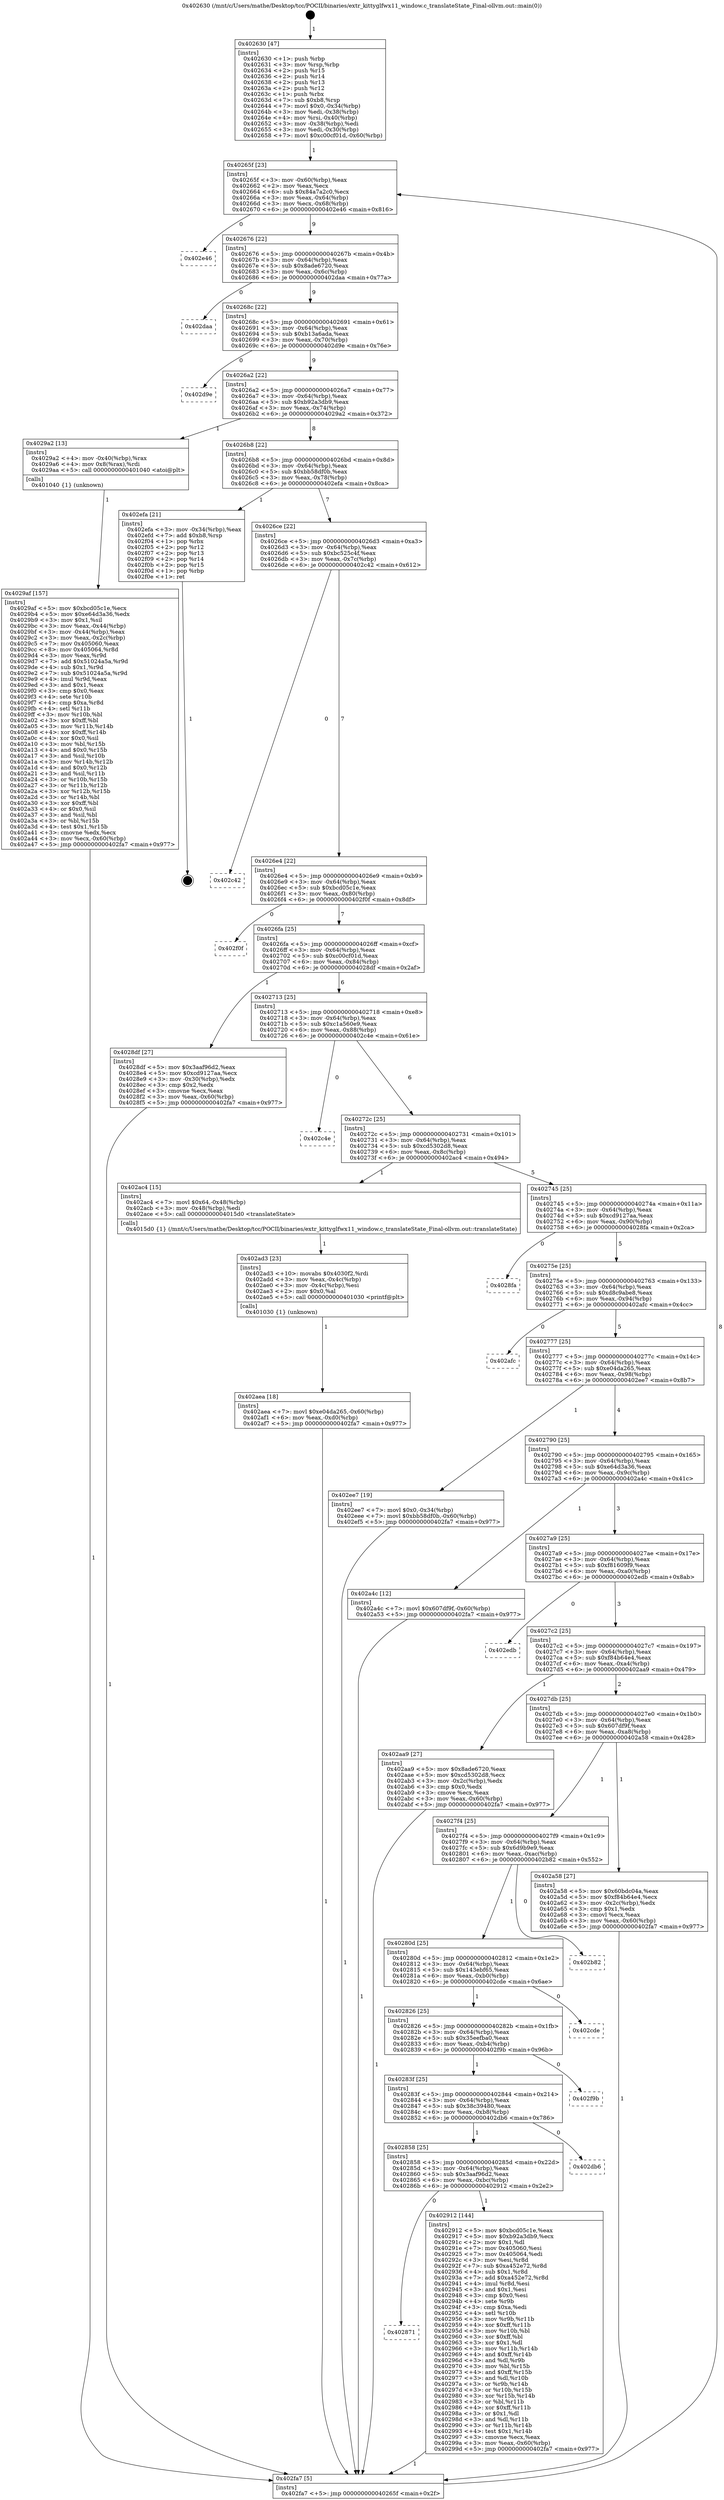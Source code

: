 digraph "0x402630" {
  label = "0x402630 (/mnt/c/Users/mathe/Desktop/tcc/POCII/binaries/extr_kittyglfwx11_window.c_translateState_Final-ollvm.out::main(0))"
  labelloc = "t"
  node[shape=record]

  Entry [label="",width=0.3,height=0.3,shape=circle,fillcolor=black,style=filled]
  "0x40265f" [label="{
     0x40265f [23]\l
     | [instrs]\l
     &nbsp;&nbsp;0x40265f \<+3\>: mov -0x60(%rbp),%eax\l
     &nbsp;&nbsp;0x402662 \<+2\>: mov %eax,%ecx\l
     &nbsp;&nbsp;0x402664 \<+6\>: sub $0x84a7a2c0,%ecx\l
     &nbsp;&nbsp;0x40266a \<+3\>: mov %eax,-0x64(%rbp)\l
     &nbsp;&nbsp;0x40266d \<+3\>: mov %ecx,-0x68(%rbp)\l
     &nbsp;&nbsp;0x402670 \<+6\>: je 0000000000402e46 \<main+0x816\>\l
  }"]
  "0x402e46" [label="{
     0x402e46\l
  }", style=dashed]
  "0x402676" [label="{
     0x402676 [22]\l
     | [instrs]\l
     &nbsp;&nbsp;0x402676 \<+5\>: jmp 000000000040267b \<main+0x4b\>\l
     &nbsp;&nbsp;0x40267b \<+3\>: mov -0x64(%rbp),%eax\l
     &nbsp;&nbsp;0x40267e \<+5\>: sub $0x8ade6720,%eax\l
     &nbsp;&nbsp;0x402683 \<+3\>: mov %eax,-0x6c(%rbp)\l
     &nbsp;&nbsp;0x402686 \<+6\>: je 0000000000402daa \<main+0x77a\>\l
  }"]
  Exit [label="",width=0.3,height=0.3,shape=circle,fillcolor=black,style=filled,peripheries=2]
  "0x402daa" [label="{
     0x402daa\l
  }", style=dashed]
  "0x40268c" [label="{
     0x40268c [22]\l
     | [instrs]\l
     &nbsp;&nbsp;0x40268c \<+5\>: jmp 0000000000402691 \<main+0x61\>\l
     &nbsp;&nbsp;0x402691 \<+3\>: mov -0x64(%rbp),%eax\l
     &nbsp;&nbsp;0x402694 \<+5\>: sub $0xb13a6ada,%eax\l
     &nbsp;&nbsp;0x402699 \<+3\>: mov %eax,-0x70(%rbp)\l
     &nbsp;&nbsp;0x40269c \<+6\>: je 0000000000402d9e \<main+0x76e\>\l
  }"]
  "0x402aea" [label="{
     0x402aea [18]\l
     | [instrs]\l
     &nbsp;&nbsp;0x402aea \<+7\>: movl $0xe04da265,-0x60(%rbp)\l
     &nbsp;&nbsp;0x402af1 \<+6\>: mov %eax,-0xd0(%rbp)\l
     &nbsp;&nbsp;0x402af7 \<+5\>: jmp 0000000000402fa7 \<main+0x977\>\l
  }"]
  "0x402d9e" [label="{
     0x402d9e\l
  }", style=dashed]
  "0x4026a2" [label="{
     0x4026a2 [22]\l
     | [instrs]\l
     &nbsp;&nbsp;0x4026a2 \<+5\>: jmp 00000000004026a7 \<main+0x77\>\l
     &nbsp;&nbsp;0x4026a7 \<+3\>: mov -0x64(%rbp),%eax\l
     &nbsp;&nbsp;0x4026aa \<+5\>: sub $0xb92a3db9,%eax\l
     &nbsp;&nbsp;0x4026af \<+3\>: mov %eax,-0x74(%rbp)\l
     &nbsp;&nbsp;0x4026b2 \<+6\>: je 00000000004029a2 \<main+0x372\>\l
  }"]
  "0x402ad3" [label="{
     0x402ad3 [23]\l
     | [instrs]\l
     &nbsp;&nbsp;0x402ad3 \<+10\>: movabs $0x4030f2,%rdi\l
     &nbsp;&nbsp;0x402add \<+3\>: mov %eax,-0x4c(%rbp)\l
     &nbsp;&nbsp;0x402ae0 \<+3\>: mov -0x4c(%rbp),%esi\l
     &nbsp;&nbsp;0x402ae3 \<+2\>: mov $0x0,%al\l
     &nbsp;&nbsp;0x402ae5 \<+5\>: call 0000000000401030 \<printf@plt\>\l
     | [calls]\l
     &nbsp;&nbsp;0x401030 \{1\} (unknown)\l
  }"]
  "0x4029a2" [label="{
     0x4029a2 [13]\l
     | [instrs]\l
     &nbsp;&nbsp;0x4029a2 \<+4\>: mov -0x40(%rbp),%rax\l
     &nbsp;&nbsp;0x4029a6 \<+4\>: mov 0x8(%rax),%rdi\l
     &nbsp;&nbsp;0x4029aa \<+5\>: call 0000000000401040 \<atoi@plt\>\l
     | [calls]\l
     &nbsp;&nbsp;0x401040 \{1\} (unknown)\l
  }"]
  "0x4026b8" [label="{
     0x4026b8 [22]\l
     | [instrs]\l
     &nbsp;&nbsp;0x4026b8 \<+5\>: jmp 00000000004026bd \<main+0x8d\>\l
     &nbsp;&nbsp;0x4026bd \<+3\>: mov -0x64(%rbp),%eax\l
     &nbsp;&nbsp;0x4026c0 \<+5\>: sub $0xbb58df0b,%eax\l
     &nbsp;&nbsp;0x4026c5 \<+3\>: mov %eax,-0x78(%rbp)\l
     &nbsp;&nbsp;0x4026c8 \<+6\>: je 0000000000402efa \<main+0x8ca\>\l
  }"]
  "0x4029af" [label="{
     0x4029af [157]\l
     | [instrs]\l
     &nbsp;&nbsp;0x4029af \<+5\>: mov $0xbcd05c1e,%ecx\l
     &nbsp;&nbsp;0x4029b4 \<+5\>: mov $0xe64d3a36,%edx\l
     &nbsp;&nbsp;0x4029b9 \<+3\>: mov $0x1,%sil\l
     &nbsp;&nbsp;0x4029bc \<+3\>: mov %eax,-0x44(%rbp)\l
     &nbsp;&nbsp;0x4029bf \<+3\>: mov -0x44(%rbp),%eax\l
     &nbsp;&nbsp;0x4029c2 \<+3\>: mov %eax,-0x2c(%rbp)\l
     &nbsp;&nbsp;0x4029c5 \<+7\>: mov 0x405060,%eax\l
     &nbsp;&nbsp;0x4029cc \<+8\>: mov 0x405064,%r8d\l
     &nbsp;&nbsp;0x4029d4 \<+3\>: mov %eax,%r9d\l
     &nbsp;&nbsp;0x4029d7 \<+7\>: add $0x51024a5a,%r9d\l
     &nbsp;&nbsp;0x4029de \<+4\>: sub $0x1,%r9d\l
     &nbsp;&nbsp;0x4029e2 \<+7\>: sub $0x51024a5a,%r9d\l
     &nbsp;&nbsp;0x4029e9 \<+4\>: imul %r9d,%eax\l
     &nbsp;&nbsp;0x4029ed \<+3\>: and $0x1,%eax\l
     &nbsp;&nbsp;0x4029f0 \<+3\>: cmp $0x0,%eax\l
     &nbsp;&nbsp;0x4029f3 \<+4\>: sete %r10b\l
     &nbsp;&nbsp;0x4029f7 \<+4\>: cmp $0xa,%r8d\l
     &nbsp;&nbsp;0x4029fb \<+4\>: setl %r11b\l
     &nbsp;&nbsp;0x4029ff \<+3\>: mov %r10b,%bl\l
     &nbsp;&nbsp;0x402a02 \<+3\>: xor $0xff,%bl\l
     &nbsp;&nbsp;0x402a05 \<+3\>: mov %r11b,%r14b\l
     &nbsp;&nbsp;0x402a08 \<+4\>: xor $0xff,%r14b\l
     &nbsp;&nbsp;0x402a0c \<+4\>: xor $0x0,%sil\l
     &nbsp;&nbsp;0x402a10 \<+3\>: mov %bl,%r15b\l
     &nbsp;&nbsp;0x402a13 \<+4\>: and $0x0,%r15b\l
     &nbsp;&nbsp;0x402a17 \<+3\>: and %sil,%r10b\l
     &nbsp;&nbsp;0x402a1a \<+3\>: mov %r14b,%r12b\l
     &nbsp;&nbsp;0x402a1d \<+4\>: and $0x0,%r12b\l
     &nbsp;&nbsp;0x402a21 \<+3\>: and %sil,%r11b\l
     &nbsp;&nbsp;0x402a24 \<+3\>: or %r10b,%r15b\l
     &nbsp;&nbsp;0x402a27 \<+3\>: or %r11b,%r12b\l
     &nbsp;&nbsp;0x402a2a \<+3\>: xor %r12b,%r15b\l
     &nbsp;&nbsp;0x402a2d \<+3\>: or %r14b,%bl\l
     &nbsp;&nbsp;0x402a30 \<+3\>: xor $0xff,%bl\l
     &nbsp;&nbsp;0x402a33 \<+4\>: or $0x0,%sil\l
     &nbsp;&nbsp;0x402a37 \<+3\>: and %sil,%bl\l
     &nbsp;&nbsp;0x402a3a \<+3\>: or %bl,%r15b\l
     &nbsp;&nbsp;0x402a3d \<+4\>: test $0x1,%r15b\l
     &nbsp;&nbsp;0x402a41 \<+3\>: cmovne %edx,%ecx\l
     &nbsp;&nbsp;0x402a44 \<+3\>: mov %ecx,-0x60(%rbp)\l
     &nbsp;&nbsp;0x402a47 \<+5\>: jmp 0000000000402fa7 \<main+0x977\>\l
  }"]
  "0x402efa" [label="{
     0x402efa [21]\l
     | [instrs]\l
     &nbsp;&nbsp;0x402efa \<+3\>: mov -0x34(%rbp),%eax\l
     &nbsp;&nbsp;0x402efd \<+7\>: add $0xb8,%rsp\l
     &nbsp;&nbsp;0x402f04 \<+1\>: pop %rbx\l
     &nbsp;&nbsp;0x402f05 \<+2\>: pop %r12\l
     &nbsp;&nbsp;0x402f07 \<+2\>: pop %r13\l
     &nbsp;&nbsp;0x402f09 \<+2\>: pop %r14\l
     &nbsp;&nbsp;0x402f0b \<+2\>: pop %r15\l
     &nbsp;&nbsp;0x402f0d \<+1\>: pop %rbp\l
     &nbsp;&nbsp;0x402f0e \<+1\>: ret\l
  }"]
  "0x4026ce" [label="{
     0x4026ce [22]\l
     | [instrs]\l
     &nbsp;&nbsp;0x4026ce \<+5\>: jmp 00000000004026d3 \<main+0xa3\>\l
     &nbsp;&nbsp;0x4026d3 \<+3\>: mov -0x64(%rbp),%eax\l
     &nbsp;&nbsp;0x4026d6 \<+5\>: sub $0xbc525c4f,%eax\l
     &nbsp;&nbsp;0x4026db \<+3\>: mov %eax,-0x7c(%rbp)\l
     &nbsp;&nbsp;0x4026de \<+6\>: je 0000000000402c42 \<main+0x612\>\l
  }"]
  "0x402871" [label="{
     0x402871\l
  }", style=dashed]
  "0x402c42" [label="{
     0x402c42\l
  }", style=dashed]
  "0x4026e4" [label="{
     0x4026e4 [22]\l
     | [instrs]\l
     &nbsp;&nbsp;0x4026e4 \<+5\>: jmp 00000000004026e9 \<main+0xb9\>\l
     &nbsp;&nbsp;0x4026e9 \<+3\>: mov -0x64(%rbp),%eax\l
     &nbsp;&nbsp;0x4026ec \<+5\>: sub $0xbcd05c1e,%eax\l
     &nbsp;&nbsp;0x4026f1 \<+3\>: mov %eax,-0x80(%rbp)\l
     &nbsp;&nbsp;0x4026f4 \<+6\>: je 0000000000402f0f \<main+0x8df\>\l
  }"]
  "0x402912" [label="{
     0x402912 [144]\l
     | [instrs]\l
     &nbsp;&nbsp;0x402912 \<+5\>: mov $0xbcd05c1e,%eax\l
     &nbsp;&nbsp;0x402917 \<+5\>: mov $0xb92a3db9,%ecx\l
     &nbsp;&nbsp;0x40291c \<+2\>: mov $0x1,%dl\l
     &nbsp;&nbsp;0x40291e \<+7\>: mov 0x405060,%esi\l
     &nbsp;&nbsp;0x402925 \<+7\>: mov 0x405064,%edi\l
     &nbsp;&nbsp;0x40292c \<+3\>: mov %esi,%r8d\l
     &nbsp;&nbsp;0x40292f \<+7\>: sub $0xa452e72,%r8d\l
     &nbsp;&nbsp;0x402936 \<+4\>: sub $0x1,%r8d\l
     &nbsp;&nbsp;0x40293a \<+7\>: add $0xa452e72,%r8d\l
     &nbsp;&nbsp;0x402941 \<+4\>: imul %r8d,%esi\l
     &nbsp;&nbsp;0x402945 \<+3\>: and $0x1,%esi\l
     &nbsp;&nbsp;0x402948 \<+3\>: cmp $0x0,%esi\l
     &nbsp;&nbsp;0x40294b \<+4\>: sete %r9b\l
     &nbsp;&nbsp;0x40294f \<+3\>: cmp $0xa,%edi\l
     &nbsp;&nbsp;0x402952 \<+4\>: setl %r10b\l
     &nbsp;&nbsp;0x402956 \<+3\>: mov %r9b,%r11b\l
     &nbsp;&nbsp;0x402959 \<+4\>: xor $0xff,%r11b\l
     &nbsp;&nbsp;0x40295d \<+3\>: mov %r10b,%bl\l
     &nbsp;&nbsp;0x402960 \<+3\>: xor $0xff,%bl\l
     &nbsp;&nbsp;0x402963 \<+3\>: xor $0x1,%dl\l
     &nbsp;&nbsp;0x402966 \<+3\>: mov %r11b,%r14b\l
     &nbsp;&nbsp;0x402969 \<+4\>: and $0xff,%r14b\l
     &nbsp;&nbsp;0x40296d \<+3\>: and %dl,%r9b\l
     &nbsp;&nbsp;0x402970 \<+3\>: mov %bl,%r15b\l
     &nbsp;&nbsp;0x402973 \<+4\>: and $0xff,%r15b\l
     &nbsp;&nbsp;0x402977 \<+3\>: and %dl,%r10b\l
     &nbsp;&nbsp;0x40297a \<+3\>: or %r9b,%r14b\l
     &nbsp;&nbsp;0x40297d \<+3\>: or %r10b,%r15b\l
     &nbsp;&nbsp;0x402980 \<+3\>: xor %r15b,%r14b\l
     &nbsp;&nbsp;0x402983 \<+3\>: or %bl,%r11b\l
     &nbsp;&nbsp;0x402986 \<+4\>: xor $0xff,%r11b\l
     &nbsp;&nbsp;0x40298a \<+3\>: or $0x1,%dl\l
     &nbsp;&nbsp;0x40298d \<+3\>: and %dl,%r11b\l
     &nbsp;&nbsp;0x402990 \<+3\>: or %r11b,%r14b\l
     &nbsp;&nbsp;0x402993 \<+4\>: test $0x1,%r14b\l
     &nbsp;&nbsp;0x402997 \<+3\>: cmovne %ecx,%eax\l
     &nbsp;&nbsp;0x40299a \<+3\>: mov %eax,-0x60(%rbp)\l
     &nbsp;&nbsp;0x40299d \<+5\>: jmp 0000000000402fa7 \<main+0x977\>\l
  }"]
  "0x402f0f" [label="{
     0x402f0f\l
  }", style=dashed]
  "0x4026fa" [label="{
     0x4026fa [25]\l
     | [instrs]\l
     &nbsp;&nbsp;0x4026fa \<+5\>: jmp 00000000004026ff \<main+0xcf\>\l
     &nbsp;&nbsp;0x4026ff \<+3\>: mov -0x64(%rbp),%eax\l
     &nbsp;&nbsp;0x402702 \<+5\>: sub $0xc00cf01d,%eax\l
     &nbsp;&nbsp;0x402707 \<+6\>: mov %eax,-0x84(%rbp)\l
     &nbsp;&nbsp;0x40270d \<+6\>: je 00000000004028df \<main+0x2af\>\l
  }"]
  "0x402858" [label="{
     0x402858 [25]\l
     | [instrs]\l
     &nbsp;&nbsp;0x402858 \<+5\>: jmp 000000000040285d \<main+0x22d\>\l
     &nbsp;&nbsp;0x40285d \<+3\>: mov -0x64(%rbp),%eax\l
     &nbsp;&nbsp;0x402860 \<+5\>: sub $0x3aaf96d2,%eax\l
     &nbsp;&nbsp;0x402865 \<+6\>: mov %eax,-0xbc(%rbp)\l
     &nbsp;&nbsp;0x40286b \<+6\>: je 0000000000402912 \<main+0x2e2\>\l
  }"]
  "0x4028df" [label="{
     0x4028df [27]\l
     | [instrs]\l
     &nbsp;&nbsp;0x4028df \<+5\>: mov $0x3aaf96d2,%eax\l
     &nbsp;&nbsp;0x4028e4 \<+5\>: mov $0xcd9127aa,%ecx\l
     &nbsp;&nbsp;0x4028e9 \<+3\>: mov -0x30(%rbp),%edx\l
     &nbsp;&nbsp;0x4028ec \<+3\>: cmp $0x2,%edx\l
     &nbsp;&nbsp;0x4028ef \<+3\>: cmovne %ecx,%eax\l
     &nbsp;&nbsp;0x4028f2 \<+3\>: mov %eax,-0x60(%rbp)\l
     &nbsp;&nbsp;0x4028f5 \<+5\>: jmp 0000000000402fa7 \<main+0x977\>\l
  }"]
  "0x402713" [label="{
     0x402713 [25]\l
     | [instrs]\l
     &nbsp;&nbsp;0x402713 \<+5\>: jmp 0000000000402718 \<main+0xe8\>\l
     &nbsp;&nbsp;0x402718 \<+3\>: mov -0x64(%rbp),%eax\l
     &nbsp;&nbsp;0x40271b \<+5\>: sub $0xc1a560e9,%eax\l
     &nbsp;&nbsp;0x402720 \<+6\>: mov %eax,-0x88(%rbp)\l
     &nbsp;&nbsp;0x402726 \<+6\>: je 0000000000402c4e \<main+0x61e\>\l
  }"]
  "0x402fa7" [label="{
     0x402fa7 [5]\l
     | [instrs]\l
     &nbsp;&nbsp;0x402fa7 \<+5\>: jmp 000000000040265f \<main+0x2f\>\l
  }"]
  "0x402630" [label="{
     0x402630 [47]\l
     | [instrs]\l
     &nbsp;&nbsp;0x402630 \<+1\>: push %rbp\l
     &nbsp;&nbsp;0x402631 \<+3\>: mov %rsp,%rbp\l
     &nbsp;&nbsp;0x402634 \<+2\>: push %r15\l
     &nbsp;&nbsp;0x402636 \<+2\>: push %r14\l
     &nbsp;&nbsp;0x402638 \<+2\>: push %r13\l
     &nbsp;&nbsp;0x40263a \<+2\>: push %r12\l
     &nbsp;&nbsp;0x40263c \<+1\>: push %rbx\l
     &nbsp;&nbsp;0x40263d \<+7\>: sub $0xb8,%rsp\l
     &nbsp;&nbsp;0x402644 \<+7\>: movl $0x0,-0x34(%rbp)\l
     &nbsp;&nbsp;0x40264b \<+3\>: mov %edi,-0x38(%rbp)\l
     &nbsp;&nbsp;0x40264e \<+4\>: mov %rsi,-0x40(%rbp)\l
     &nbsp;&nbsp;0x402652 \<+3\>: mov -0x38(%rbp),%edi\l
     &nbsp;&nbsp;0x402655 \<+3\>: mov %edi,-0x30(%rbp)\l
     &nbsp;&nbsp;0x402658 \<+7\>: movl $0xc00cf01d,-0x60(%rbp)\l
  }"]
  "0x402db6" [label="{
     0x402db6\l
  }", style=dashed]
  "0x402c4e" [label="{
     0x402c4e\l
  }", style=dashed]
  "0x40272c" [label="{
     0x40272c [25]\l
     | [instrs]\l
     &nbsp;&nbsp;0x40272c \<+5\>: jmp 0000000000402731 \<main+0x101\>\l
     &nbsp;&nbsp;0x402731 \<+3\>: mov -0x64(%rbp),%eax\l
     &nbsp;&nbsp;0x402734 \<+5\>: sub $0xcd5302d8,%eax\l
     &nbsp;&nbsp;0x402739 \<+6\>: mov %eax,-0x8c(%rbp)\l
     &nbsp;&nbsp;0x40273f \<+6\>: je 0000000000402ac4 \<main+0x494\>\l
  }"]
  "0x40283f" [label="{
     0x40283f [25]\l
     | [instrs]\l
     &nbsp;&nbsp;0x40283f \<+5\>: jmp 0000000000402844 \<main+0x214\>\l
     &nbsp;&nbsp;0x402844 \<+3\>: mov -0x64(%rbp),%eax\l
     &nbsp;&nbsp;0x402847 \<+5\>: sub $0x38c39480,%eax\l
     &nbsp;&nbsp;0x40284c \<+6\>: mov %eax,-0xb8(%rbp)\l
     &nbsp;&nbsp;0x402852 \<+6\>: je 0000000000402db6 \<main+0x786\>\l
  }"]
  "0x402ac4" [label="{
     0x402ac4 [15]\l
     | [instrs]\l
     &nbsp;&nbsp;0x402ac4 \<+7\>: movl $0x64,-0x48(%rbp)\l
     &nbsp;&nbsp;0x402acb \<+3\>: mov -0x48(%rbp),%edi\l
     &nbsp;&nbsp;0x402ace \<+5\>: call 00000000004015d0 \<translateState\>\l
     | [calls]\l
     &nbsp;&nbsp;0x4015d0 \{1\} (/mnt/c/Users/mathe/Desktop/tcc/POCII/binaries/extr_kittyglfwx11_window.c_translateState_Final-ollvm.out::translateState)\l
  }"]
  "0x402745" [label="{
     0x402745 [25]\l
     | [instrs]\l
     &nbsp;&nbsp;0x402745 \<+5\>: jmp 000000000040274a \<main+0x11a\>\l
     &nbsp;&nbsp;0x40274a \<+3\>: mov -0x64(%rbp),%eax\l
     &nbsp;&nbsp;0x40274d \<+5\>: sub $0xcd9127aa,%eax\l
     &nbsp;&nbsp;0x402752 \<+6\>: mov %eax,-0x90(%rbp)\l
     &nbsp;&nbsp;0x402758 \<+6\>: je 00000000004028fa \<main+0x2ca\>\l
  }"]
  "0x402f9b" [label="{
     0x402f9b\l
  }", style=dashed]
  "0x4028fa" [label="{
     0x4028fa\l
  }", style=dashed]
  "0x40275e" [label="{
     0x40275e [25]\l
     | [instrs]\l
     &nbsp;&nbsp;0x40275e \<+5\>: jmp 0000000000402763 \<main+0x133\>\l
     &nbsp;&nbsp;0x402763 \<+3\>: mov -0x64(%rbp),%eax\l
     &nbsp;&nbsp;0x402766 \<+5\>: sub $0xd8c9abe8,%eax\l
     &nbsp;&nbsp;0x40276b \<+6\>: mov %eax,-0x94(%rbp)\l
     &nbsp;&nbsp;0x402771 \<+6\>: je 0000000000402afc \<main+0x4cc\>\l
  }"]
  "0x402826" [label="{
     0x402826 [25]\l
     | [instrs]\l
     &nbsp;&nbsp;0x402826 \<+5\>: jmp 000000000040282b \<main+0x1fb\>\l
     &nbsp;&nbsp;0x40282b \<+3\>: mov -0x64(%rbp),%eax\l
     &nbsp;&nbsp;0x40282e \<+5\>: sub $0x35eefba0,%eax\l
     &nbsp;&nbsp;0x402833 \<+6\>: mov %eax,-0xb4(%rbp)\l
     &nbsp;&nbsp;0x402839 \<+6\>: je 0000000000402f9b \<main+0x96b\>\l
  }"]
  "0x402afc" [label="{
     0x402afc\l
  }", style=dashed]
  "0x402777" [label="{
     0x402777 [25]\l
     | [instrs]\l
     &nbsp;&nbsp;0x402777 \<+5\>: jmp 000000000040277c \<main+0x14c\>\l
     &nbsp;&nbsp;0x40277c \<+3\>: mov -0x64(%rbp),%eax\l
     &nbsp;&nbsp;0x40277f \<+5\>: sub $0xe04da265,%eax\l
     &nbsp;&nbsp;0x402784 \<+6\>: mov %eax,-0x98(%rbp)\l
     &nbsp;&nbsp;0x40278a \<+6\>: je 0000000000402ee7 \<main+0x8b7\>\l
  }"]
  "0x402cde" [label="{
     0x402cde\l
  }", style=dashed]
  "0x402ee7" [label="{
     0x402ee7 [19]\l
     | [instrs]\l
     &nbsp;&nbsp;0x402ee7 \<+7\>: movl $0x0,-0x34(%rbp)\l
     &nbsp;&nbsp;0x402eee \<+7\>: movl $0xbb58df0b,-0x60(%rbp)\l
     &nbsp;&nbsp;0x402ef5 \<+5\>: jmp 0000000000402fa7 \<main+0x977\>\l
  }"]
  "0x402790" [label="{
     0x402790 [25]\l
     | [instrs]\l
     &nbsp;&nbsp;0x402790 \<+5\>: jmp 0000000000402795 \<main+0x165\>\l
     &nbsp;&nbsp;0x402795 \<+3\>: mov -0x64(%rbp),%eax\l
     &nbsp;&nbsp;0x402798 \<+5\>: sub $0xe64d3a36,%eax\l
     &nbsp;&nbsp;0x40279d \<+6\>: mov %eax,-0x9c(%rbp)\l
     &nbsp;&nbsp;0x4027a3 \<+6\>: je 0000000000402a4c \<main+0x41c\>\l
  }"]
  "0x40280d" [label="{
     0x40280d [25]\l
     | [instrs]\l
     &nbsp;&nbsp;0x40280d \<+5\>: jmp 0000000000402812 \<main+0x1e2\>\l
     &nbsp;&nbsp;0x402812 \<+3\>: mov -0x64(%rbp),%eax\l
     &nbsp;&nbsp;0x402815 \<+5\>: sub $0x143ebf65,%eax\l
     &nbsp;&nbsp;0x40281a \<+6\>: mov %eax,-0xb0(%rbp)\l
     &nbsp;&nbsp;0x402820 \<+6\>: je 0000000000402cde \<main+0x6ae\>\l
  }"]
  "0x402a4c" [label="{
     0x402a4c [12]\l
     | [instrs]\l
     &nbsp;&nbsp;0x402a4c \<+7\>: movl $0x607df9f,-0x60(%rbp)\l
     &nbsp;&nbsp;0x402a53 \<+5\>: jmp 0000000000402fa7 \<main+0x977\>\l
  }"]
  "0x4027a9" [label="{
     0x4027a9 [25]\l
     | [instrs]\l
     &nbsp;&nbsp;0x4027a9 \<+5\>: jmp 00000000004027ae \<main+0x17e\>\l
     &nbsp;&nbsp;0x4027ae \<+3\>: mov -0x64(%rbp),%eax\l
     &nbsp;&nbsp;0x4027b1 \<+5\>: sub $0xf81609f9,%eax\l
     &nbsp;&nbsp;0x4027b6 \<+6\>: mov %eax,-0xa0(%rbp)\l
     &nbsp;&nbsp;0x4027bc \<+6\>: je 0000000000402edb \<main+0x8ab\>\l
  }"]
  "0x402b82" [label="{
     0x402b82\l
  }", style=dashed]
  "0x402edb" [label="{
     0x402edb\l
  }", style=dashed]
  "0x4027c2" [label="{
     0x4027c2 [25]\l
     | [instrs]\l
     &nbsp;&nbsp;0x4027c2 \<+5\>: jmp 00000000004027c7 \<main+0x197\>\l
     &nbsp;&nbsp;0x4027c7 \<+3\>: mov -0x64(%rbp),%eax\l
     &nbsp;&nbsp;0x4027ca \<+5\>: sub $0xf84b64e4,%eax\l
     &nbsp;&nbsp;0x4027cf \<+6\>: mov %eax,-0xa4(%rbp)\l
     &nbsp;&nbsp;0x4027d5 \<+6\>: je 0000000000402aa9 \<main+0x479\>\l
  }"]
  "0x4027f4" [label="{
     0x4027f4 [25]\l
     | [instrs]\l
     &nbsp;&nbsp;0x4027f4 \<+5\>: jmp 00000000004027f9 \<main+0x1c9\>\l
     &nbsp;&nbsp;0x4027f9 \<+3\>: mov -0x64(%rbp),%eax\l
     &nbsp;&nbsp;0x4027fc \<+5\>: sub $0x6d9b9e9,%eax\l
     &nbsp;&nbsp;0x402801 \<+6\>: mov %eax,-0xac(%rbp)\l
     &nbsp;&nbsp;0x402807 \<+6\>: je 0000000000402b82 \<main+0x552\>\l
  }"]
  "0x402aa9" [label="{
     0x402aa9 [27]\l
     | [instrs]\l
     &nbsp;&nbsp;0x402aa9 \<+5\>: mov $0x8ade6720,%eax\l
     &nbsp;&nbsp;0x402aae \<+5\>: mov $0xcd5302d8,%ecx\l
     &nbsp;&nbsp;0x402ab3 \<+3\>: mov -0x2c(%rbp),%edx\l
     &nbsp;&nbsp;0x402ab6 \<+3\>: cmp $0x0,%edx\l
     &nbsp;&nbsp;0x402ab9 \<+3\>: cmove %ecx,%eax\l
     &nbsp;&nbsp;0x402abc \<+3\>: mov %eax,-0x60(%rbp)\l
     &nbsp;&nbsp;0x402abf \<+5\>: jmp 0000000000402fa7 \<main+0x977\>\l
  }"]
  "0x4027db" [label="{
     0x4027db [25]\l
     | [instrs]\l
     &nbsp;&nbsp;0x4027db \<+5\>: jmp 00000000004027e0 \<main+0x1b0\>\l
     &nbsp;&nbsp;0x4027e0 \<+3\>: mov -0x64(%rbp),%eax\l
     &nbsp;&nbsp;0x4027e3 \<+5\>: sub $0x607df9f,%eax\l
     &nbsp;&nbsp;0x4027e8 \<+6\>: mov %eax,-0xa8(%rbp)\l
     &nbsp;&nbsp;0x4027ee \<+6\>: je 0000000000402a58 \<main+0x428\>\l
  }"]
  "0x402a58" [label="{
     0x402a58 [27]\l
     | [instrs]\l
     &nbsp;&nbsp;0x402a58 \<+5\>: mov $0x60bdc04a,%eax\l
     &nbsp;&nbsp;0x402a5d \<+5\>: mov $0xf84b64e4,%ecx\l
     &nbsp;&nbsp;0x402a62 \<+3\>: mov -0x2c(%rbp),%edx\l
     &nbsp;&nbsp;0x402a65 \<+3\>: cmp $0x1,%edx\l
     &nbsp;&nbsp;0x402a68 \<+3\>: cmovl %ecx,%eax\l
     &nbsp;&nbsp;0x402a6b \<+3\>: mov %eax,-0x60(%rbp)\l
     &nbsp;&nbsp;0x402a6e \<+5\>: jmp 0000000000402fa7 \<main+0x977\>\l
  }"]
  Entry -> "0x402630" [label=" 1"]
  "0x40265f" -> "0x402e46" [label=" 0"]
  "0x40265f" -> "0x402676" [label=" 9"]
  "0x402efa" -> Exit [label=" 1"]
  "0x402676" -> "0x402daa" [label=" 0"]
  "0x402676" -> "0x40268c" [label=" 9"]
  "0x402ee7" -> "0x402fa7" [label=" 1"]
  "0x40268c" -> "0x402d9e" [label=" 0"]
  "0x40268c" -> "0x4026a2" [label=" 9"]
  "0x402aea" -> "0x402fa7" [label=" 1"]
  "0x4026a2" -> "0x4029a2" [label=" 1"]
  "0x4026a2" -> "0x4026b8" [label=" 8"]
  "0x402ad3" -> "0x402aea" [label=" 1"]
  "0x4026b8" -> "0x402efa" [label=" 1"]
  "0x4026b8" -> "0x4026ce" [label=" 7"]
  "0x402ac4" -> "0x402ad3" [label=" 1"]
  "0x4026ce" -> "0x402c42" [label=" 0"]
  "0x4026ce" -> "0x4026e4" [label=" 7"]
  "0x402aa9" -> "0x402fa7" [label=" 1"]
  "0x4026e4" -> "0x402f0f" [label=" 0"]
  "0x4026e4" -> "0x4026fa" [label=" 7"]
  "0x402a58" -> "0x402fa7" [label=" 1"]
  "0x4026fa" -> "0x4028df" [label=" 1"]
  "0x4026fa" -> "0x402713" [label=" 6"]
  "0x4028df" -> "0x402fa7" [label=" 1"]
  "0x402630" -> "0x40265f" [label=" 1"]
  "0x402fa7" -> "0x40265f" [label=" 8"]
  "0x4029af" -> "0x402fa7" [label=" 1"]
  "0x402713" -> "0x402c4e" [label=" 0"]
  "0x402713" -> "0x40272c" [label=" 6"]
  "0x4029a2" -> "0x4029af" [label=" 1"]
  "0x40272c" -> "0x402ac4" [label=" 1"]
  "0x40272c" -> "0x402745" [label=" 5"]
  "0x402858" -> "0x402871" [label=" 0"]
  "0x402745" -> "0x4028fa" [label=" 0"]
  "0x402745" -> "0x40275e" [label=" 5"]
  "0x402858" -> "0x402912" [label=" 1"]
  "0x40275e" -> "0x402afc" [label=" 0"]
  "0x40275e" -> "0x402777" [label=" 5"]
  "0x40283f" -> "0x402858" [label=" 1"]
  "0x402777" -> "0x402ee7" [label=" 1"]
  "0x402777" -> "0x402790" [label=" 4"]
  "0x40283f" -> "0x402db6" [label=" 0"]
  "0x402790" -> "0x402a4c" [label=" 1"]
  "0x402790" -> "0x4027a9" [label=" 3"]
  "0x402826" -> "0x40283f" [label=" 1"]
  "0x4027a9" -> "0x402edb" [label=" 0"]
  "0x4027a9" -> "0x4027c2" [label=" 3"]
  "0x402826" -> "0x402f9b" [label=" 0"]
  "0x4027c2" -> "0x402aa9" [label=" 1"]
  "0x4027c2" -> "0x4027db" [label=" 2"]
  "0x40280d" -> "0x402826" [label=" 1"]
  "0x4027db" -> "0x402a58" [label=" 1"]
  "0x4027db" -> "0x4027f4" [label=" 1"]
  "0x402a4c" -> "0x402fa7" [label=" 1"]
  "0x4027f4" -> "0x402b82" [label=" 0"]
  "0x4027f4" -> "0x40280d" [label=" 1"]
  "0x402912" -> "0x402fa7" [label=" 1"]
  "0x40280d" -> "0x402cde" [label=" 0"]
}
